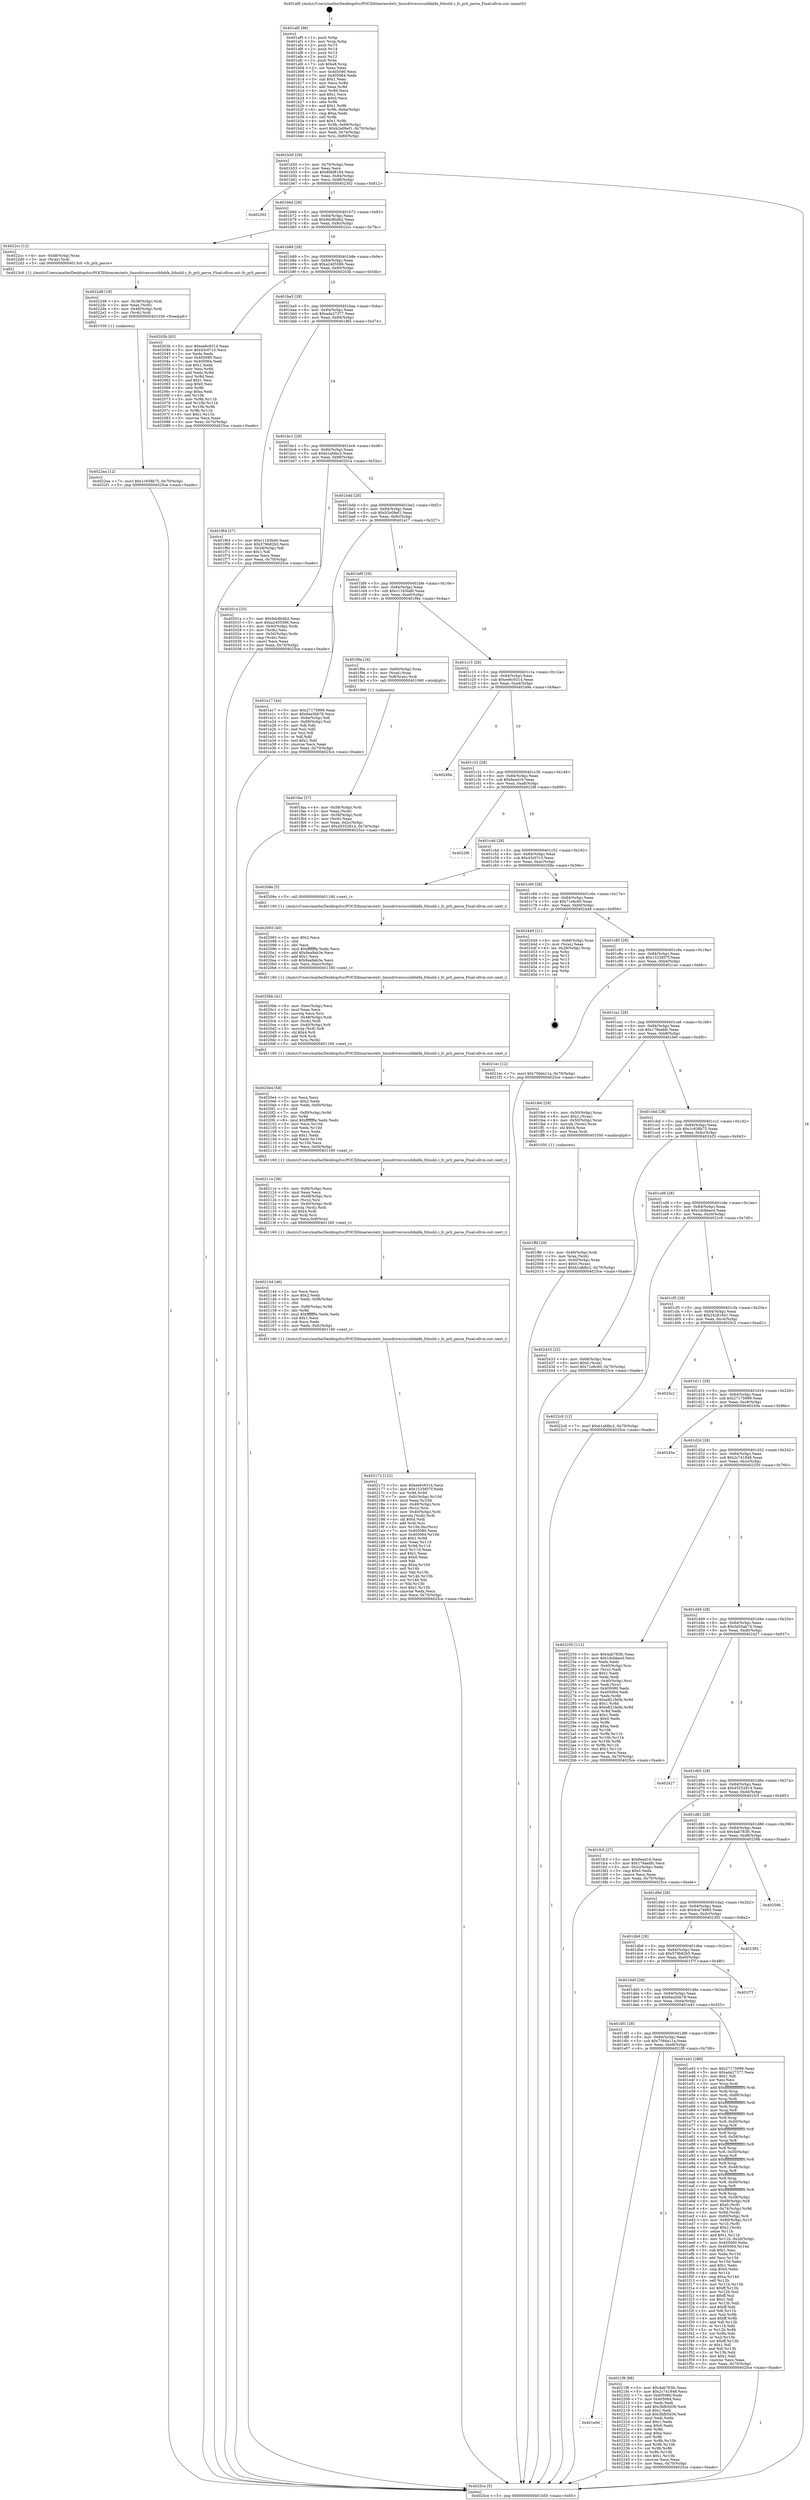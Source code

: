digraph "0x401af0" {
  label = "0x401af0 (/mnt/c/Users/mathe/Desktop/tcc/POCII/binaries/extr_linuxdriversscsibfabfa_fcbuild.c_fc_prli_parse_Final-ollvm.out::main(0))"
  labelloc = "t"
  node[shape=record]

  Entry [label="",width=0.3,height=0.3,shape=circle,fillcolor=black,style=filled]
  "0x401b50" [label="{
     0x401b50 [29]\l
     | [instrs]\l
     &nbsp;&nbsp;0x401b50 \<+3\>: mov -0x70(%rbp),%eax\l
     &nbsp;&nbsp;0x401b53 \<+2\>: mov %eax,%ecx\l
     &nbsp;&nbsp;0x401b55 \<+6\>: sub $0x80bf8184,%ecx\l
     &nbsp;&nbsp;0x401b5b \<+6\>: mov %eax,-0x84(%rbp)\l
     &nbsp;&nbsp;0x401b61 \<+6\>: mov %ecx,-0x88(%rbp)\l
     &nbsp;&nbsp;0x401b67 \<+6\>: je 0000000000402302 \<main+0x812\>\l
  }"]
  "0x402302" [label="{
     0x402302\l
  }", style=dashed]
  "0x401b6d" [label="{
     0x401b6d [28]\l
     | [instrs]\l
     &nbsp;&nbsp;0x401b6d \<+5\>: jmp 0000000000401b72 \<main+0x82\>\l
     &nbsp;&nbsp;0x401b72 \<+6\>: mov -0x84(%rbp),%eax\l
     &nbsp;&nbsp;0x401b78 \<+5\>: sub $0x9dc8bdb2,%eax\l
     &nbsp;&nbsp;0x401b7d \<+6\>: mov %eax,-0x8c(%rbp)\l
     &nbsp;&nbsp;0x401b83 \<+6\>: je 00000000004022cc \<main+0x7dc\>\l
  }"]
  Exit [label="",width=0.3,height=0.3,shape=circle,fillcolor=black,style=filled,peripheries=2]
  "0x4022cc" [label="{
     0x4022cc [12]\l
     | [instrs]\l
     &nbsp;&nbsp;0x4022cc \<+4\>: mov -0x48(%rbp),%rax\l
     &nbsp;&nbsp;0x4022d0 \<+3\>: mov (%rax),%rdi\l
     &nbsp;&nbsp;0x4022d3 \<+5\>: call 00000000004013c0 \<fc_prli_parse\>\l
     | [calls]\l
     &nbsp;&nbsp;0x4013c0 \{1\} (/mnt/c/Users/mathe/Desktop/tcc/POCII/binaries/extr_linuxdriversscsibfabfa_fcbuild.c_fc_prli_parse_Final-ollvm.out::fc_prli_parse)\l
  }"]
  "0x401b89" [label="{
     0x401b89 [28]\l
     | [instrs]\l
     &nbsp;&nbsp;0x401b89 \<+5\>: jmp 0000000000401b8e \<main+0x9e\>\l
     &nbsp;&nbsp;0x401b8e \<+6\>: mov -0x84(%rbp),%eax\l
     &nbsp;&nbsp;0x401b94 \<+5\>: sub $0xa2405586,%eax\l
     &nbsp;&nbsp;0x401b99 \<+6\>: mov %eax,-0x90(%rbp)\l
     &nbsp;&nbsp;0x401b9f \<+6\>: je 000000000040203b \<main+0x54b\>\l
  }"]
  "0x4022ea" [label="{
     0x4022ea [12]\l
     | [instrs]\l
     &nbsp;&nbsp;0x4022ea \<+7\>: movl $0x1c938b75,-0x70(%rbp)\l
     &nbsp;&nbsp;0x4022f1 \<+5\>: jmp 00000000004025ce \<main+0xade\>\l
  }"]
  "0x40203b" [label="{
     0x40203b [83]\l
     | [instrs]\l
     &nbsp;&nbsp;0x40203b \<+5\>: mov $0xee6c9314,%eax\l
     &nbsp;&nbsp;0x402040 \<+5\>: mov $0x43c07c3,%ecx\l
     &nbsp;&nbsp;0x402045 \<+2\>: xor %edx,%edx\l
     &nbsp;&nbsp;0x402047 \<+7\>: mov 0x405080,%esi\l
     &nbsp;&nbsp;0x40204e \<+7\>: mov 0x405064,%edi\l
     &nbsp;&nbsp;0x402055 \<+3\>: sub $0x1,%edx\l
     &nbsp;&nbsp;0x402058 \<+3\>: mov %esi,%r8d\l
     &nbsp;&nbsp;0x40205b \<+3\>: add %edx,%r8d\l
     &nbsp;&nbsp;0x40205e \<+4\>: imul %r8d,%esi\l
     &nbsp;&nbsp;0x402062 \<+3\>: and $0x1,%esi\l
     &nbsp;&nbsp;0x402065 \<+3\>: cmp $0x0,%esi\l
     &nbsp;&nbsp;0x402068 \<+4\>: sete %r9b\l
     &nbsp;&nbsp;0x40206c \<+3\>: cmp $0xa,%edi\l
     &nbsp;&nbsp;0x40206f \<+4\>: setl %r10b\l
     &nbsp;&nbsp;0x402073 \<+3\>: mov %r9b,%r11b\l
     &nbsp;&nbsp;0x402076 \<+3\>: and %r10b,%r11b\l
     &nbsp;&nbsp;0x402079 \<+3\>: xor %r10b,%r9b\l
     &nbsp;&nbsp;0x40207c \<+3\>: or %r9b,%r11b\l
     &nbsp;&nbsp;0x40207f \<+4\>: test $0x1,%r11b\l
     &nbsp;&nbsp;0x402083 \<+3\>: cmovne %ecx,%eax\l
     &nbsp;&nbsp;0x402086 \<+3\>: mov %eax,-0x70(%rbp)\l
     &nbsp;&nbsp;0x402089 \<+5\>: jmp 00000000004025ce \<main+0xade\>\l
  }"]
  "0x401ba5" [label="{
     0x401ba5 [28]\l
     | [instrs]\l
     &nbsp;&nbsp;0x401ba5 \<+5\>: jmp 0000000000401baa \<main+0xba\>\l
     &nbsp;&nbsp;0x401baa \<+6\>: mov -0x84(%rbp),%eax\l
     &nbsp;&nbsp;0x401bb0 \<+5\>: sub $0xada27377,%eax\l
     &nbsp;&nbsp;0x401bb5 \<+6\>: mov %eax,-0x94(%rbp)\l
     &nbsp;&nbsp;0x401bbb \<+6\>: je 0000000000401f64 \<main+0x474\>\l
  }"]
  "0x4022d8" [label="{
     0x4022d8 [18]\l
     | [instrs]\l
     &nbsp;&nbsp;0x4022d8 \<+4\>: mov -0x38(%rbp),%rdi\l
     &nbsp;&nbsp;0x4022dc \<+2\>: mov %eax,(%rdi)\l
     &nbsp;&nbsp;0x4022de \<+4\>: mov -0x48(%rbp),%rdi\l
     &nbsp;&nbsp;0x4022e2 \<+3\>: mov (%rdi),%rdi\l
     &nbsp;&nbsp;0x4022e5 \<+5\>: call 0000000000401030 \<free@plt\>\l
     | [calls]\l
     &nbsp;&nbsp;0x401030 \{1\} (unknown)\l
  }"]
  "0x401f64" [label="{
     0x401f64 [27]\l
     | [instrs]\l
     &nbsp;&nbsp;0x401f64 \<+5\>: mov $0xc1163bd0,%eax\l
     &nbsp;&nbsp;0x401f69 \<+5\>: mov $0x579b82b5,%ecx\l
     &nbsp;&nbsp;0x401f6e \<+3\>: mov -0x2d(%rbp),%dl\l
     &nbsp;&nbsp;0x401f71 \<+3\>: test $0x1,%dl\l
     &nbsp;&nbsp;0x401f74 \<+3\>: cmovne %ecx,%eax\l
     &nbsp;&nbsp;0x401f77 \<+3\>: mov %eax,-0x70(%rbp)\l
     &nbsp;&nbsp;0x401f7a \<+5\>: jmp 00000000004025ce \<main+0xade\>\l
  }"]
  "0x401bc1" [label="{
     0x401bc1 [28]\l
     | [instrs]\l
     &nbsp;&nbsp;0x401bc1 \<+5\>: jmp 0000000000401bc6 \<main+0xd6\>\l
     &nbsp;&nbsp;0x401bc6 \<+6\>: mov -0x84(%rbp),%eax\l
     &nbsp;&nbsp;0x401bcc \<+5\>: sub $0xb1afdbc2,%eax\l
     &nbsp;&nbsp;0x401bd1 \<+6\>: mov %eax,-0x98(%rbp)\l
     &nbsp;&nbsp;0x401bd7 \<+6\>: je 000000000040201a \<main+0x52a\>\l
  }"]
  "0x401e0d" [label="{
     0x401e0d\l
  }", style=dashed]
  "0x40201a" [label="{
     0x40201a [33]\l
     | [instrs]\l
     &nbsp;&nbsp;0x40201a \<+5\>: mov $0x9dc8bdb2,%eax\l
     &nbsp;&nbsp;0x40201f \<+5\>: mov $0xa2405586,%ecx\l
     &nbsp;&nbsp;0x402024 \<+4\>: mov -0x40(%rbp),%rdx\l
     &nbsp;&nbsp;0x402028 \<+2\>: mov (%rdx),%esi\l
     &nbsp;&nbsp;0x40202a \<+4\>: mov -0x50(%rbp),%rdx\l
     &nbsp;&nbsp;0x40202e \<+2\>: cmp (%rdx),%esi\l
     &nbsp;&nbsp;0x402030 \<+3\>: cmovl %ecx,%eax\l
     &nbsp;&nbsp;0x402033 \<+3\>: mov %eax,-0x70(%rbp)\l
     &nbsp;&nbsp;0x402036 \<+5\>: jmp 00000000004025ce \<main+0xade\>\l
  }"]
  "0x401bdd" [label="{
     0x401bdd [28]\l
     | [instrs]\l
     &nbsp;&nbsp;0x401bdd \<+5\>: jmp 0000000000401be2 \<main+0xf2\>\l
     &nbsp;&nbsp;0x401be2 \<+6\>: mov -0x84(%rbp),%eax\l
     &nbsp;&nbsp;0x401be8 \<+5\>: sub $0xb2e09ef1,%eax\l
     &nbsp;&nbsp;0x401bed \<+6\>: mov %eax,-0x9c(%rbp)\l
     &nbsp;&nbsp;0x401bf3 \<+6\>: je 0000000000401e17 \<main+0x327\>\l
  }"]
  "0x4021f8" [label="{
     0x4021f8 [88]\l
     | [instrs]\l
     &nbsp;&nbsp;0x4021f8 \<+5\>: mov $0x4ab783fc,%eax\l
     &nbsp;&nbsp;0x4021fd \<+5\>: mov $0x2c741848,%ecx\l
     &nbsp;&nbsp;0x402202 \<+7\>: mov 0x405080,%edx\l
     &nbsp;&nbsp;0x402209 \<+7\>: mov 0x405064,%esi\l
     &nbsp;&nbsp;0x402210 \<+2\>: mov %edx,%edi\l
     &nbsp;&nbsp;0x402212 \<+6\>: add $0x3bfb5d36,%edi\l
     &nbsp;&nbsp;0x402218 \<+3\>: sub $0x1,%edi\l
     &nbsp;&nbsp;0x40221b \<+6\>: sub $0x3bfb5d36,%edi\l
     &nbsp;&nbsp;0x402221 \<+3\>: imul %edi,%edx\l
     &nbsp;&nbsp;0x402224 \<+3\>: and $0x1,%edx\l
     &nbsp;&nbsp;0x402227 \<+3\>: cmp $0x0,%edx\l
     &nbsp;&nbsp;0x40222a \<+4\>: sete %r8b\l
     &nbsp;&nbsp;0x40222e \<+3\>: cmp $0xa,%esi\l
     &nbsp;&nbsp;0x402231 \<+4\>: setl %r9b\l
     &nbsp;&nbsp;0x402235 \<+3\>: mov %r8b,%r10b\l
     &nbsp;&nbsp;0x402238 \<+3\>: and %r9b,%r10b\l
     &nbsp;&nbsp;0x40223b \<+3\>: xor %r9b,%r8b\l
     &nbsp;&nbsp;0x40223e \<+3\>: or %r8b,%r10b\l
     &nbsp;&nbsp;0x402241 \<+4\>: test $0x1,%r10b\l
     &nbsp;&nbsp;0x402245 \<+3\>: cmovne %ecx,%eax\l
     &nbsp;&nbsp;0x402248 \<+3\>: mov %eax,-0x70(%rbp)\l
     &nbsp;&nbsp;0x40224b \<+5\>: jmp 00000000004025ce \<main+0xade\>\l
  }"]
  "0x401e17" [label="{
     0x401e17 [44]\l
     | [instrs]\l
     &nbsp;&nbsp;0x401e17 \<+5\>: mov $0x27175999,%eax\l
     &nbsp;&nbsp;0x401e1c \<+5\>: mov $0x6ea5bb78,%ecx\l
     &nbsp;&nbsp;0x401e21 \<+3\>: mov -0x6a(%rbp),%dl\l
     &nbsp;&nbsp;0x401e24 \<+4\>: mov -0x69(%rbp),%sil\l
     &nbsp;&nbsp;0x401e28 \<+3\>: mov %dl,%dil\l
     &nbsp;&nbsp;0x401e2b \<+3\>: and %sil,%dil\l
     &nbsp;&nbsp;0x401e2e \<+3\>: xor %sil,%dl\l
     &nbsp;&nbsp;0x401e31 \<+3\>: or %dl,%dil\l
     &nbsp;&nbsp;0x401e34 \<+4\>: test $0x1,%dil\l
     &nbsp;&nbsp;0x401e38 \<+3\>: cmovne %ecx,%eax\l
     &nbsp;&nbsp;0x401e3b \<+3\>: mov %eax,-0x70(%rbp)\l
     &nbsp;&nbsp;0x401e3e \<+5\>: jmp 00000000004025ce \<main+0xade\>\l
  }"]
  "0x401bf9" [label="{
     0x401bf9 [28]\l
     | [instrs]\l
     &nbsp;&nbsp;0x401bf9 \<+5\>: jmp 0000000000401bfe \<main+0x10e\>\l
     &nbsp;&nbsp;0x401bfe \<+6\>: mov -0x84(%rbp),%eax\l
     &nbsp;&nbsp;0x401c04 \<+5\>: sub $0xc1163bd0,%eax\l
     &nbsp;&nbsp;0x401c09 \<+6\>: mov %eax,-0xa0(%rbp)\l
     &nbsp;&nbsp;0x401c0f \<+6\>: je 0000000000401f9a \<main+0x4aa\>\l
  }"]
  "0x4025ce" [label="{
     0x4025ce [5]\l
     | [instrs]\l
     &nbsp;&nbsp;0x4025ce \<+5\>: jmp 0000000000401b50 \<main+0x60\>\l
  }"]
  "0x401af0" [label="{
     0x401af0 [96]\l
     | [instrs]\l
     &nbsp;&nbsp;0x401af0 \<+1\>: push %rbp\l
     &nbsp;&nbsp;0x401af1 \<+3\>: mov %rsp,%rbp\l
     &nbsp;&nbsp;0x401af4 \<+2\>: push %r15\l
     &nbsp;&nbsp;0x401af6 \<+2\>: push %r14\l
     &nbsp;&nbsp;0x401af8 \<+2\>: push %r13\l
     &nbsp;&nbsp;0x401afa \<+2\>: push %r12\l
     &nbsp;&nbsp;0x401afc \<+1\>: push %rbx\l
     &nbsp;&nbsp;0x401afd \<+7\>: sub $0xe8,%rsp\l
     &nbsp;&nbsp;0x401b04 \<+2\>: xor %eax,%eax\l
     &nbsp;&nbsp;0x401b06 \<+7\>: mov 0x405080,%ecx\l
     &nbsp;&nbsp;0x401b0d \<+7\>: mov 0x405064,%edx\l
     &nbsp;&nbsp;0x401b14 \<+3\>: sub $0x1,%eax\l
     &nbsp;&nbsp;0x401b17 \<+3\>: mov %ecx,%r8d\l
     &nbsp;&nbsp;0x401b1a \<+3\>: add %eax,%r8d\l
     &nbsp;&nbsp;0x401b1d \<+4\>: imul %r8d,%ecx\l
     &nbsp;&nbsp;0x401b21 \<+3\>: and $0x1,%ecx\l
     &nbsp;&nbsp;0x401b24 \<+3\>: cmp $0x0,%ecx\l
     &nbsp;&nbsp;0x401b27 \<+4\>: sete %r9b\l
     &nbsp;&nbsp;0x401b2b \<+4\>: and $0x1,%r9b\l
     &nbsp;&nbsp;0x401b2f \<+4\>: mov %r9b,-0x6a(%rbp)\l
     &nbsp;&nbsp;0x401b33 \<+3\>: cmp $0xa,%edx\l
     &nbsp;&nbsp;0x401b36 \<+4\>: setl %r9b\l
     &nbsp;&nbsp;0x401b3a \<+4\>: and $0x1,%r9b\l
     &nbsp;&nbsp;0x401b3e \<+4\>: mov %r9b,-0x69(%rbp)\l
     &nbsp;&nbsp;0x401b42 \<+7\>: movl $0xb2e09ef1,-0x70(%rbp)\l
     &nbsp;&nbsp;0x401b49 \<+3\>: mov %edi,-0x74(%rbp)\l
     &nbsp;&nbsp;0x401b4c \<+4\>: mov %rsi,-0x80(%rbp)\l
  }"]
  "0x402172" [label="{
     0x402172 [122]\l
     | [instrs]\l
     &nbsp;&nbsp;0x402172 \<+5\>: mov $0xee6c9314,%ecx\l
     &nbsp;&nbsp;0x402177 \<+5\>: mov $0x1525857f,%edx\l
     &nbsp;&nbsp;0x40217c \<+3\>: xor %r9d,%r9d\l
     &nbsp;&nbsp;0x40217f \<+7\>: mov -0xfc(%rbp),%r10d\l
     &nbsp;&nbsp;0x402186 \<+4\>: imul %eax,%r10d\l
     &nbsp;&nbsp;0x40218a \<+4\>: mov -0x48(%rbp),%rsi\l
     &nbsp;&nbsp;0x40218e \<+3\>: mov (%rsi),%rsi\l
     &nbsp;&nbsp;0x402191 \<+4\>: mov -0x40(%rbp),%rdi\l
     &nbsp;&nbsp;0x402195 \<+3\>: movslq (%rdi),%rdi\l
     &nbsp;&nbsp;0x402198 \<+4\>: shl $0x4,%rdi\l
     &nbsp;&nbsp;0x40219c \<+3\>: add %rdi,%rsi\l
     &nbsp;&nbsp;0x40219f \<+4\>: mov %r10d,0xc(%rsi)\l
     &nbsp;&nbsp;0x4021a3 \<+7\>: mov 0x405080,%eax\l
     &nbsp;&nbsp;0x4021aa \<+8\>: mov 0x405064,%r10d\l
     &nbsp;&nbsp;0x4021b2 \<+4\>: sub $0x1,%r9d\l
     &nbsp;&nbsp;0x4021b6 \<+3\>: mov %eax,%r11d\l
     &nbsp;&nbsp;0x4021b9 \<+3\>: add %r9d,%r11d\l
     &nbsp;&nbsp;0x4021bc \<+4\>: imul %r11d,%eax\l
     &nbsp;&nbsp;0x4021c0 \<+3\>: and $0x1,%eax\l
     &nbsp;&nbsp;0x4021c3 \<+3\>: cmp $0x0,%eax\l
     &nbsp;&nbsp;0x4021c6 \<+3\>: sete %bl\l
     &nbsp;&nbsp;0x4021c9 \<+4\>: cmp $0xa,%r10d\l
     &nbsp;&nbsp;0x4021cd \<+4\>: setl %r14b\l
     &nbsp;&nbsp;0x4021d1 \<+3\>: mov %bl,%r15b\l
     &nbsp;&nbsp;0x4021d4 \<+3\>: and %r14b,%r15b\l
     &nbsp;&nbsp;0x4021d7 \<+3\>: xor %r14b,%bl\l
     &nbsp;&nbsp;0x4021da \<+3\>: or %bl,%r15b\l
     &nbsp;&nbsp;0x4021dd \<+4\>: test $0x1,%r15b\l
     &nbsp;&nbsp;0x4021e1 \<+3\>: cmovne %edx,%ecx\l
     &nbsp;&nbsp;0x4021e4 \<+3\>: mov %ecx,-0x70(%rbp)\l
     &nbsp;&nbsp;0x4021e7 \<+5\>: jmp 00000000004025ce \<main+0xade\>\l
  }"]
  "0x401f9a" [label="{
     0x401f9a [16]\l
     | [instrs]\l
     &nbsp;&nbsp;0x401f9a \<+4\>: mov -0x60(%rbp),%rax\l
     &nbsp;&nbsp;0x401f9e \<+3\>: mov (%rax),%rax\l
     &nbsp;&nbsp;0x401fa1 \<+4\>: mov 0x8(%rax),%rdi\l
     &nbsp;&nbsp;0x401fa5 \<+5\>: call 0000000000401060 \<atoi@plt\>\l
     | [calls]\l
     &nbsp;&nbsp;0x401060 \{1\} (unknown)\l
  }"]
  "0x401c15" [label="{
     0x401c15 [28]\l
     | [instrs]\l
     &nbsp;&nbsp;0x401c15 \<+5\>: jmp 0000000000401c1a \<main+0x12a\>\l
     &nbsp;&nbsp;0x401c1a \<+6\>: mov -0x84(%rbp),%eax\l
     &nbsp;&nbsp;0x401c20 \<+5\>: sub $0xee6c9314,%eax\l
     &nbsp;&nbsp;0x401c25 \<+6\>: mov %eax,-0xa4(%rbp)\l
     &nbsp;&nbsp;0x401c2b \<+6\>: je 000000000040249a \<main+0x9aa\>\l
  }"]
  "0x402144" [label="{
     0x402144 [46]\l
     | [instrs]\l
     &nbsp;&nbsp;0x402144 \<+2\>: xor %ecx,%ecx\l
     &nbsp;&nbsp;0x402146 \<+5\>: mov $0x2,%edx\l
     &nbsp;&nbsp;0x40214b \<+6\>: mov %edx,-0xf8(%rbp)\l
     &nbsp;&nbsp;0x402151 \<+1\>: cltd\l
     &nbsp;&nbsp;0x402152 \<+7\>: mov -0xf8(%rbp),%r9d\l
     &nbsp;&nbsp;0x402159 \<+3\>: idiv %r9d\l
     &nbsp;&nbsp;0x40215c \<+6\>: imul $0xfffffffe,%edx,%edx\l
     &nbsp;&nbsp;0x402162 \<+3\>: sub $0x1,%ecx\l
     &nbsp;&nbsp;0x402165 \<+2\>: sub %ecx,%edx\l
     &nbsp;&nbsp;0x402167 \<+6\>: mov %edx,-0xfc(%rbp)\l
     &nbsp;&nbsp;0x40216d \<+5\>: call 0000000000401160 \<next_i\>\l
     | [calls]\l
     &nbsp;&nbsp;0x401160 \{1\} (/mnt/c/Users/mathe/Desktop/tcc/POCII/binaries/extr_linuxdriversscsibfabfa_fcbuild.c_fc_prli_parse_Final-ollvm.out::next_i)\l
  }"]
  "0x40249a" [label="{
     0x40249a\l
  }", style=dashed]
  "0x401c31" [label="{
     0x401c31 [28]\l
     | [instrs]\l
     &nbsp;&nbsp;0x401c31 \<+5\>: jmp 0000000000401c36 \<main+0x146\>\l
     &nbsp;&nbsp;0x401c36 \<+6\>: mov -0x84(%rbp),%eax\l
     &nbsp;&nbsp;0x401c3c \<+5\>: sub $0x6ead16,%eax\l
     &nbsp;&nbsp;0x401c41 \<+6\>: mov %eax,-0xa8(%rbp)\l
     &nbsp;&nbsp;0x401c47 \<+6\>: je 00000000004022f6 \<main+0x806\>\l
  }"]
  "0x40211e" [label="{
     0x40211e [38]\l
     | [instrs]\l
     &nbsp;&nbsp;0x40211e \<+6\>: mov -0xf4(%rbp),%ecx\l
     &nbsp;&nbsp;0x402124 \<+3\>: imul %eax,%ecx\l
     &nbsp;&nbsp;0x402127 \<+4\>: mov -0x48(%rbp),%rsi\l
     &nbsp;&nbsp;0x40212b \<+3\>: mov (%rsi),%rsi\l
     &nbsp;&nbsp;0x40212e \<+4\>: mov -0x40(%rbp),%rdi\l
     &nbsp;&nbsp;0x402132 \<+3\>: movslq (%rdi),%rdi\l
     &nbsp;&nbsp;0x402135 \<+4\>: shl $0x4,%rdi\l
     &nbsp;&nbsp;0x402139 \<+3\>: add %rdi,%rsi\l
     &nbsp;&nbsp;0x40213c \<+3\>: mov %ecx,0x8(%rsi)\l
     &nbsp;&nbsp;0x40213f \<+5\>: call 0000000000401160 \<next_i\>\l
     | [calls]\l
     &nbsp;&nbsp;0x401160 \{1\} (/mnt/c/Users/mathe/Desktop/tcc/POCII/binaries/extr_linuxdriversscsibfabfa_fcbuild.c_fc_prli_parse_Final-ollvm.out::next_i)\l
  }"]
  "0x4022f6" [label="{
     0x4022f6\l
  }", style=dashed]
  "0x401c4d" [label="{
     0x401c4d [28]\l
     | [instrs]\l
     &nbsp;&nbsp;0x401c4d \<+5\>: jmp 0000000000401c52 \<main+0x162\>\l
     &nbsp;&nbsp;0x401c52 \<+6\>: mov -0x84(%rbp),%eax\l
     &nbsp;&nbsp;0x401c58 \<+5\>: sub $0x43c07c3,%eax\l
     &nbsp;&nbsp;0x401c5d \<+6\>: mov %eax,-0xac(%rbp)\l
     &nbsp;&nbsp;0x401c63 \<+6\>: je 000000000040208e \<main+0x59e\>\l
  }"]
  "0x4020e4" [label="{
     0x4020e4 [58]\l
     | [instrs]\l
     &nbsp;&nbsp;0x4020e4 \<+2\>: xor %ecx,%ecx\l
     &nbsp;&nbsp;0x4020e6 \<+5\>: mov $0x2,%edx\l
     &nbsp;&nbsp;0x4020eb \<+6\>: mov %edx,-0xf0(%rbp)\l
     &nbsp;&nbsp;0x4020f1 \<+1\>: cltd\l
     &nbsp;&nbsp;0x4020f2 \<+7\>: mov -0xf0(%rbp),%r9d\l
     &nbsp;&nbsp;0x4020f9 \<+3\>: idiv %r9d\l
     &nbsp;&nbsp;0x4020fc \<+6\>: imul $0xfffffffe,%edx,%edx\l
     &nbsp;&nbsp;0x402102 \<+3\>: mov %ecx,%r10d\l
     &nbsp;&nbsp;0x402105 \<+3\>: sub %edx,%r10d\l
     &nbsp;&nbsp;0x402108 \<+2\>: mov %ecx,%edx\l
     &nbsp;&nbsp;0x40210a \<+3\>: sub $0x1,%edx\l
     &nbsp;&nbsp;0x40210d \<+3\>: add %edx,%r10d\l
     &nbsp;&nbsp;0x402110 \<+3\>: sub %r10d,%ecx\l
     &nbsp;&nbsp;0x402113 \<+6\>: mov %ecx,-0xf4(%rbp)\l
     &nbsp;&nbsp;0x402119 \<+5\>: call 0000000000401160 \<next_i\>\l
     | [calls]\l
     &nbsp;&nbsp;0x401160 \{1\} (/mnt/c/Users/mathe/Desktop/tcc/POCII/binaries/extr_linuxdriversscsibfabfa_fcbuild.c_fc_prli_parse_Final-ollvm.out::next_i)\l
  }"]
  "0x40208e" [label="{
     0x40208e [5]\l
     | [instrs]\l
     &nbsp;&nbsp;0x40208e \<+5\>: call 0000000000401160 \<next_i\>\l
     | [calls]\l
     &nbsp;&nbsp;0x401160 \{1\} (/mnt/c/Users/mathe/Desktop/tcc/POCII/binaries/extr_linuxdriversscsibfabfa_fcbuild.c_fc_prli_parse_Final-ollvm.out::next_i)\l
  }"]
  "0x401c69" [label="{
     0x401c69 [28]\l
     | [instrs]\l
     &nbsp;&nbsp;0x401c69 \<+5\>: jmp 0000000000401c6e \<main+0x17e\>\l
     &nbsp;&nbsp;0x401c6e \<+6\>: mov -0x84(%rbp),%eax\l
     &nbsp;&nbsp;0x401c74 \<+5\>: sub $0x71e6c60,%eax\l
     &nbsp;&nbsp;0x401c79 \<+6\>: mov %eax,-0xb0(%rbp)\l
     &nbsp;&nbsp;0x401c7f \<+6\>: je 0000000000402449 \<main+0x959\>\l
  }"]
  "0x4020bb" [label="{
     0x4020bb [41]\l
     | [instrs]\l
     &nbsp;&nbsp;0x4020bb \<+6\>: mov -0xec(%rbp),%ecx\l
     &nbsp;&nbsp;0x4020c1 \<+3\>: imul %eax,%ecx\l
     &nbsp;&nbsp;0x4020c4 \<+3\>: movslq %ecx,%rsi\l
     &nbsp;&nbsp;0x4020c7 \<+4\>: mov -0x48(%rbp),%rdi\l
     &nbsp;&nbsp;0x4020cb \<+3\>: mov (%rdi),%rdi\l
     &nbsp;&nbsp;0x4020ce \<+4\>: mov -0x40(%rbp),%r8\l
     &nbsp;&nbsp;0x4020d2 \<+3\>: movslq (%r8),%r8\l
     &nbsp;&nbsp;0x4020d5 \<+4\>: shl $0x4,%r8\l
     &nbsp;&nbsp;0x4020d9 \<+3\>: add %r8,%rdi\l
     &nbsp;&nbsp;0x4020dc \<+3\>: mov %rsi,(%rdi)\l
     &nbsp;&nbsp;0x4020df \<+5\>: call 0000000000401160 \<next_i\>\l
     | [calls]\l
     &nbsp;&nbsp;0x401160 \{1\} (/mnt/c/Users/mathe/Desktop/tcc/POCII/binaries/extr_linuxdriversscsibfabfa_fcbuild.c_fc_prli_parse_Final-ollvm.out::next_i)\l
  }"]
  "0x402449" [label="{
     0x402449 [21]\l
     | [instrs]\l
     &nbsp;&nbsp;0x402449 \<+4\>: mov -0x68(%rbp),%rax\l
     &nbsp;&nbsp;0x40244d \<+2\>: mov (%rax),%eax\l
     &nbsp;&nbsp;0x40244f \<+4\>: lea -0x28(%rbp),%rsp\l
     &nbsp;&nbsp;0x402453 \<+1\>: pop %rbx\l
     &nbsp;&nbsp;0x402454 \<+2\>: pop %r12\l
     &nbsp;&nbsp;0x402456 \<+2\>: pop %r13\l
     &nbsp;&nbsp;0x402458 \<+2\>: pop %r14\l
     &nbsp;&nbsp;0x40245a \<+2\>: pop %r15\l
     &nbsp;&nbsp;0x40245c \<+1\>: pop %rbp\l
     &nbsp;&nbsp;0x40245d \<+1\>: ret\l
  }"]
  "0x401c85" [label="{
     0x401c85 [28]\l
     | [instrs]\l
     &nbsp;&nbsp;0x401c85 \<+5\>: jmp 0000000000401c8a \<main+0x19a\>\l
     &nbsp;&nbsp;0x401c8a \<+6\>: mov -0x84(%rbp),%eax\l
     &nbsp;&nbsp;0x401c90 \<+5\>: sub $0x1525857f,%eax\l
     &nbsp;&nbsp;0x401c95 \<+6\>: mov %eax,-0xb4(%rbp)\l
     &nbsp;&nbsp;0x401c9b \<+6\>: je 00000000004021ec \<main+0x6fc\>\l
  }"]
  "0x402093" [label="{
     0x402093 [40]\l
     | [instrs]\l
     &nbsp;&nbsp;0x402093 \<+5\>: mov $0x2,%ecx\l
     &nbsp;&nbsp;0x402098 \<+1\>: cltd\l
     &nbsp;&nbsp;0x402099 \<+2\>: idiv %ecx\l
     &nbsp;&nbsp;0x40209b \<+6\>: imul $0xfffffffe,%edx,%ecx\l
     &nbsp;&nbsp;0x4020a1 \<+6\>: add $0x8ea9ab3e,%ecx\l
     &nbsp;&nbsp;0x4020a7 \<+3\>: add $0x1,%ecx\l
     &nbsp;&nbsp;0x4020aa \<+6\>: sub $0x8ea9ab3e,%ecx\l
     &nbsp;&nbsp;0x4020b0 \<+6\>: mov %ecx,-0xec(%rbp)\l
     &nbsp;&nbsp;0x4020b6 \<+5\>: call 0000000000401160 \<next_i\>\l
     | [calls]\l
     &nbsp;&nbsp;0x401160 \{1\} (/mnt/c/Users/mathe/Desktop/tcc/POCII/binaries/extr_linuxdriversscsibfabfa_fcbuild.c_fc_prli_parse_Final-ollvm.out::next_i)\l
  }"]
  "0x4021ec" [label="{
     0x4021ec [12]\l
     | [instrs]\l
     &nbsp;&nbsp;0x4021ec \<+7\>: movl $0x756da11a,-0x70(%rbp)\l
     &nbsp;&nbsp;0x4021f3 \<+5\>: jmp 00000000004025ce \<main+0xade\>\l
  }"]
  "0x401ca1" [label="{
     0x401ca1 [28]\l
     | [instrs]\l
     &nbsp;&nbsp;0x401ca1 \<+5\>: jmp 0000000000401ca6 \<main+0x1b6\>\l
     &nbsp;&nbsp;0x401ca6 \<+6\>: mov -0x84(%rbp),%eax\l
     &nbsp;&nbsp;0x401cac \<+5\>: sub $0x178aebfc,%eax\l
     &nbsp;&nbsp;0x401cb1 \<+6\>: mov %eax,-0xb8(%rbp)\l
     &nbsp;&nbsp;0x401cb7 \<+6\>: je 0000000000401fe0 \<main+0x4f0\>\l
  }"]
  "0x401ffd" [label="{
     0x401ffd [29]\l
     | [instrs]\l
     &nbsp;&nbsp;0x401ffd \<+4\>: mov -0x48(%rbp),%rdi\l
     &nbsp;&nbsp;0x402001 \<+3\>: mov %rax,(%rdi)\l
     &nbsp;&nbsp;0x402004 \<+4\>: mov -0x40(%rbp),%rax\l
     &nbsp;&nbsp;0x402008 \<+6\>: movl $0x0,(%rax)\l
     &nbsp;&nbsp;0x40200e \<+7\>: movl $0xb1afdbc2,-0x70(%rbp)\l
     &nbsp;&nbsp;0x402015 \<+5\>: jmp 00000000004025ce \<main+0xade\>\l
  }"]
  "0x401fe0" [label="{
     0x401fe0 [29]\l
     | [instrs]\l
     &nbsp;&nbsp;0x401fe0 \<+4\>: mov -0x50(%rbp),%rax\l
     &nbsp;&nbsp;0x401fe4 \<+6\>: movl $0x1,(%rax)\l
     &nbsp;&nbsp;0x401fea \<+4\>: mov -0x50(%rbp),%rax\l
     &nbsp;&nbsp;0x401fee \<+3\>: movslq (%rax),%rax\l
     &nbsp;&nbsp;0x401ff1 \<+4\>: shl $0x4,%rax\l
     &nbsp;&nbsp;0x401ff5 \<+3\>: mov %rax,%rdi\l
     &nbsp;&nbsp;0x401ff8 \<+5\>: call 0000000000401050 \<malloc@plt\>\l
     | [calls]\l
     &nbsp;&nbsp;0x401050 \{1\} (unknown)\l
  }"]
  "0x401cbd" [label="{
     0x401cbd [28]\l
     | [instrs]\l
     &nbsp;&nbsp;0x401cbd \<+5\>: jmp 0000000000401cc2 \<main+0x1d2\>\l
     &nbsp;&nbsp;0x401cc2 \<+6\>: mov -0x84(%rbp),%eax\l
     &nbsp;&nbsp;0x401cc8 \<+5\>: sub $0x1c938b75,%eax\l
     &nbsp;&nbsp;0x401ccd \<+6\>: mov %eax,-0xbc(%rbp)\l
     &nbsp;&nbsp;0x401cd3 \<+6\>: je 0000000000402433 \<main+0x943\>\l
  }"]
  "0x401faa" [label="{
     0x401faa [27]\l
     | [instrs]\l
     &nbsp;&nbsp;0x401faa \<+4\>: mov -0x58(%rbp),%rdi\l
     &nbsp;&nbsp;0x401fae \<+2\>: mov %eax,(%rdi)\l
     &nbsp;&nbsp;0x401fb0 \<+4\>: mov -0x58(%rbp),%rdi\l
     &nbsp;&nbsp;0x401fb4 \<+2\>: mov (%rdi),%eax\l
     &nbsp;&nbsp;0x401fb6 \<+3\>: mov %eax,-0x2c(%rbp)\l
     &nbsp;&nbsp;0x401fb9 \<+7\>: movl $0x45552814,-0x70(%rbp)\l
     &nbsp;&nbsp;0x401fc0 \<+5\>: jmp 00000000004025ce \<main+0xade\>\l
  }"]
  "0x402433" [label="{
     0x402433 [22]\l
     | [instrs]\l
     &nbsp;&nbsp;0x402433 \<+4\>: mov -0x68(%rbp),%rax\l
     &nbsp;&nbsp;0x402437 \<+6\>: movl $0x0,(%rax)\l
     &nbsp;&nbsp;0x40243d \<+7\>: movl $0x71e6c60,-0x70(%rbp)\l
     &nbsp;&nbsp;0x402444 \<+5\>: jmp 00000000004025ce \<main+0xade\>\l
  }"]
  "0x401cd9" [label="{
     0x401cd9 [28]\l
     | [instrs]\l
     &nbsp;&nbsp;0x401cd9 \<+5\>: jmp 0000000000401cde \<main+0x1ee\>\l
     &nbsp;&nbsp;0x401cde \<+6\>: mov -0x84(%rbp),%eax\l
     &nbsp;&nbsp;0x401ce4 \<+5\>: sub $0x1dcbbacd,%eax\l
     &nbsp;&nbsp;0x401ce9 \<+6\>: mov %eax,-0xc0(%rbp)\l
     &nbsp;&nbsp;0x401cef \<+6\>: je 00000000004022c0 \<main+0x7d0\>\l
  }"]
  "0x401df1" [label="{
     0x401df1 [28]\l
     | [instrs]\l
     &nbsp;&nbsp;0x401df1 \<+5\>: jmp 0000000000401df6 \<main+0x306\>\l
     &nbsp;&nbsp;0x401df6 \<+6\>: mov -0x84(%rbp),%eax\l
     &nbsp;&nbsp;0x401dfc \<+5\>: sub $0x756da11a,%eax\l
     &nbsp;&nbsp;0x401e01 \<+6\>: mov %eax,-0xe8(%rbp)\l
     &nbsp;&nbsp;0x401e07 \<+6\>: je 00000000004021f8 \<main+0x708\>\l
  }"]
  "0x4022c0" [label="{
     0x4022c0 [12]\l
     | [instrs]\l
     &nbsp;&nbsp;0x4022c0 \<+7\>: movl $0xb1afdbc2,-0x70(%rbp)\l
     &nbsp;&nbsp;0x4022c7 \<+5\>: jmp 00000000004025ce \<main+0xade\>\l
  }"]
  "0x401cf5" [label="{
     0x401cf5 [28]\l
     | [instrs]\l
     &nbsp;&nbsp;0x401cf5 \<+5\>: jmp 0000000000401cfa \<main+0x20a\>\l
     &nbsp;&nbsp;0x401cfa \<+6\>: mov -0x84(%rbp),%eax\l
     &nbsp;&nbsp;0x401d00 \<+5\>: sub $0x24281841,%eax\l
     &nbsp;&nbsp;0x401d05 \<+6\>: mov %eax,-0xc4(%rbp)\l
     &nbsp;&nbsp;0x401d0b \<+6\>: je 00000000004025c2 \<main+0xad2\>\l
  }"]
  "0x401e43" [label="{
     0x401e43 [289]\l
     | [instrs]\l
     &nbsp;&nbsp;0x401e43 \<+5\>: mov $0x27175999,%eax\l
     &nbsp;&nbsp;0x401e48 \<+5\>: mov $0xada27377,%ecx\l
     &nbsp;&nbsp;0x401e4d \<+2\>: mov $0x1,%dl\l
     &nbsp;&nbsp;0x401e4f \<+2\>: xor %esi,%esi\l
     &nbsp;&nbsp;0x401e51 \<+3\>: mov %rsp,%rdi\l
     &nbsp;&nbsp;0x401e54 \<+4\>: add $0xfffffffffffffff0,%rdi\l
     &nbsp;&nbsp;0x401e58 \<+3\>: mov %rdi,%rsp\l
     &nbsp;&nbsp;0x401e5b \<+4\>: mov %rdi,-0x68(%rbp)\l
     &nbsp;&nbsp;0x401e5f \<+3\>: mov %rsp,%rdi\l
     &nbsp;&nbsp;0x401e62 \<+4\>: add $0xfffffffffffffff0,%rdi\l
     &nbsp;&nbsp;0x401e66 \<+3\>: mov %rdi,%rsp\l
     &nbsp;&nbsp;0x401e69 \<+3\>: mov %rsp,%r8\l
     &nbsp;&nbsp;0x401e6c \<+4\>: add $0xfffffffffffffff0,%r8\l
     &nbsp;&nbsp;0x401e70 \<+3\>: mov %r8,%rsp\l
     &nbsp;&nbsp;0x401e73 \<+4\>: mov %r8,-0x60(%rbp)\l
     &nbsp;&nbsp;0x401e77 \<+3\>: mov %rsp,%r8\l
     &nbsp;&nbsp;0x401e7a \<+4\>: add $0xfffffffffffffff0,%r8\l
     &nbsp;&nbsp;0x401e7e \<+3\>: mov %r8,%rsp\l
     &nbsp;&nbsp;0x401e81 \<+4\>: mov %r8,-0x58(%rbp)\l
     &nbsp;&nbsp;0x401e85 \<+3\>: mov %rsp,%r8\l
     &nbsp;&nbsp;0x401e88 \<+4\>: add $0xfffffffffffffff0,%r8\l
     &nbsp;&nbsp;0x401e8c \<+3\>: mov %r8,%rsp\l
     &nbsp;&nbsp;0x401e8f \<+4\>: mov %r8,-0x50(%rbp)\l
     &nbsp;&nbsp;0x401e93 \<+3\>: mov %rsp,%r8\l
     &nbsp;&nbsp;0x401e96 \<+4\>: add $0xfffffffffffffff0,%r8\l
     &nbsp;&nbsp;0x401e9a \<+3\>: mov %r8,%rsp\l
     &nbsp;&nbsp;0x401e9d \<+4\>: mov %r8,-0x48(%rbp)\l
     &nbsp;&nbsp;0x401ea1 \<+3\>: mov %rsp,%r8\l
     &nbsp;&nbsp;0x401ea4 \<+4\>: add $0xfffffffffffffff0,%r8\l
     &nbsp;&nbsp;0x401ea8 \<+3\>: mov %r8,%rsp\l
     &nbsp;&nbsp;0x401eab \<+4\>: mov %r8,-0x40(%rbp)\l
     &nbsp;&nbsp;0x401eaf \<+3\>: mov %rsp,%r8\l
     &nbsp;&nbsp;0x401eb2 \<+4\>: add $0xfffffffffffffff0,%r8\l
     &nbsp;&nbsp;0x401eb6 \<+3\>: mov %r8,%rsp\l
     &nbsp;&nbsp;0x401eb9 \<+4\>: mov %r8,-0x38(%rbp)\l
     &nbsp;&nbsp;0x401ebd \<+4\>: mov -0x68(%rbp),%r8\l
     &nbsp;&nbsp;0x401ec1 \<+7\>: movl $0x0,(%r8)\l
     &nbsp;&nbsp;0x401ec8 \<+4\>: mov -0x74(%rbp),%r9d\l
     &nbsp;&nbsp;0x401ecc \<+3\>: mov %r9d,(%rdi)\l
     &nbsp;&nbsp;0x401ecf \<+4\>: mov -0x60(%rbp),%r8\l
     &nbsp;&nbsp;0x401ed3 \<+4\>: mov -0x80(%rbp),%r10\l
     &nbsp;&nbsp;0x401ed7 \<+3\>: mov %r10,(%r8)\l
     &nbsp;&nbsp;0x401eda \<+3\>: cmpl $0x2,(%rdi)\l
     &nbsp;&nbsp;0x401edd \<+4\>: setne %r11b\l
     &nbsp;&nbsp;0x401ee1 \<+4\>: and $0x1,%r11b\l
     &nbsp;&nbsp;0x401ee5 \<+4\>: mov %r11b,-0x2d(%rbp)\l
     &nbsp;&nbsp;0x401ee9 \<+7\>: mov 0x405080,%ebx\l
     &nbsp;&nbsp;0x401ef0 \<+8\>: mov 0x405064,%r14d\l
     &nbsp;&nbsp;0x401ef8 \<+3\>: sub $0x1,%esi\l
     &nbsp;&nbsp;0x401efb \<+3\>: mov %ebx,%r15d\l
     &nbsp;&nbsp;0x401efe \<+3\>: add %esi,%r15d\l
     &nbsp;&nbsp;0x401f01 \<+4\>: imul %r15d,%ebx\l
     &nbsp;&nbsp;0x401f05 \<+3\>: and $0x1,%ebx\l
     &nbsp;&nbsp;0x401f08 \<+3\>: cmp $0x0,%ebx\l
     &nbsp;&nbsp;0x401f0b \<+4\>: sete %r11b\l
     &nbsp;&nbsp;0x401f0f \<+4\>: cmp $0xa,%r14d\l
     &nbsp;&nbsp;0x401f13 \<+4\>: setl %r12b\l
     &nbsp;&nbsp;0x401f17 \<+3\>: mov %r11b,%r13b\l
     &nbsp;&nbsp;0x401f1a \<+4\>: xor $0xff,%r13b\l
     &nbsp;&nbsp;0x401f1e \<+3\>: mov %r12b,%sil\l
     &nbsp;&nbsp;0x401f21 \<+4\>: xor $0xff,%sil\l
     &nbsp;&nbsp;0x401f25 \<+3\>: xor $0x1,%dl\l
     &nbsp;&nbsp;0x401f28 \<+3\>: mov %r13b,%dil\l
     &nbsp;&nbsp;0x401f2b \<+4\>: and $0xff,%dil\l
     &nbsp;&nbsp;0x401f2f \<+3\>: and %dl,%r11b\l
     &nbsp;&nbsp;0x401f32 \<+3\>: mov %sil,%r8b\l
     &nbsp;&nbsp;0x401f35 \<+4\>: and $0xff,%r8b\l
     &nbsp;&nbsp;0x401f39 \<+3\>: and %dl,%r12b\l
     &nbsp;&nbsp;0x401f3c \<+3\>: or %r11b,%dil\l
     &nbsp;&nbsp;0x401f3f \<+3\>: or %r12b,%r8b\l
     &nbsp;&nbsp;0x401f42 \<+3\>: xor %r8b,%dil\l
     &nbsp;&nbsp;0x401f45 \<+3\>: or %sil,%r13b\l
     &nbsp;&nbsp;0x401f48 \<+4\>: xor $0xff,%r13b\l
     &nbsp;&nbsp;0x401f4c \<+3\>: or $0x1,%dl\l
     &nbsp;&nbsp;0x401f4f \<+3\>: and %dl,%r13b\l
     &nbsp;&nbsp;0x401f52 \<+3\>: or %r13b,%dil\l
     &nbsp;&nbsp;0x401f55 \<+4\>: test $0x1,%dil\l
     &nbsp;&nbsp;0x401f59 \<+3\>: cmovne %ecx,%eax\l
     &nbsp;&nbsp;0x401f5c \<+3\>: mov %eax,-0x70(%rbp)\l
     &nbsp;&nbsp;0x401f5f \<+5\>: jmp 00000000004025ce \<main+0xade\>\l
  }"]
  "0x4025c2" [label="{
     0x4025c2\l
  }", style=dashed]
  "0x401d11" [label="{
     0x401d11 [28]\l
     | [instrs]\l
     &nbsp;&nbsp;0x401d11 \<+5\>: jmp 0000000000401d16 \<main+0x226\>\l
     &nbsp;&nbsp;0x401d16 \<+6\>: mov -0x84(%rbp),%eax\l
     &nbsp;&nbsp;0x401d1c \<+5\>: sub $0x27175999,%eax\l
     &nbsp;&nbsp;0x401d21 \<+6\>: mov %eax,-0xc8(%rbp)\l
     &nbsp;&nbsp;0x401d27 \<+6\>: je 000000000040245e \<main+0x96e\>\l
  }"]
  "0x401dd5" [label="{
     0x401dd5 [28]\l
     | [instrs]\l
     &nbsp;&nbsp;0x401dd5 \<+5\>: jmp 0000000000401dda \<main+0x2ea\>\l
     &nbsp;&nbsp;0x401dda \<+6\>: mov -0x84(%rbp),%eax\l
     &nbsp;&nbsp;0x401de0 \<+5\>: sub $0x6ea5bb78,%eax\l
     &nbsp;&nbsp;0x401de5 \<+6\>: mov %eax,-0xe4(%rbp)\l
     &nbsp;&nbsp;0x401deb \<+6\>: je 0000000000401e43 \<main+0x353\>\l
  }"]
  "0x40245e" [label="{
     0x40245e\l
  }", style=dashed]
  "0x401d2d" [label="{
     0x401d2d [28]\l
     | [instrs]\l
     &nbsp;&nbsp;0x401d2d \<+5\>: jmp 0000000000401d32 \<main+0x242\>\l
     &nbsp;&nbsp;0x401d32 \<+6\>: mov -0x84(%rbp),%eax\l
     &nbsp;&nbsp;0x401d38 \<+5\>: sub $0x2c741848,%eax\l
     &nbsp;&nbsp;0x401d3d \<+6\>: mov %eax,-0xcc(%rbp)\l
     &nbsp;&nbsp;0x401d43 \<+6\>: je 0000000000402250 \<main+0x760\>\l
  }"]
  "0x401f7f" [label="{
     0x401f7f\l
  }", style=dashed]
  "0x402250" [label="{
     0x402250 [112]\l
     | [instrs]\l
     &nbsp;&nbsp;0x402250 \<+5\>: mov $0x4ab783fc,%eax\l
     &nbsp;&nbsp;0x402255 \<+5\>: mov $0x1dcbbacd,%ecx\l
     &nbsp;&nbsp;0x40225a \<+2\>: xor %edx,%edx\l
     &nbsp;&nbsp;0x40225c \<+4\>: mov -0x40(%rbp),%rsi\l
     &nbsp;&nbsp;0x402260 \<+2\>: mov (%rsi),%edi\l
     &nbsp;&nbsp;0x402262 \<+3\>: sub $0x1,%edx\l
     &nbsp;&nbsp;0x402265 \<+2\>: sub %edx,%edi\l
     &nbsp;&nbsp;0x402267 \<+4\>: mov -0x40(%rbp),%rsi\l
     &nbsp;&nbsp;0x40226b \<+2\>: mov %edi,(%rsi)\l
     &nbsp;&nbsp;0x40226d \<+7\>: mov 0x405080,%edx\l
     &nbsp;&nbsp;0x402274 \<+7\>: mov 0x405064,%edi\l
     &nbsp;&nbsp;0x40227b \<+3\>: mov %edx,%r8d\l
     &nbsp;&nbsp;0x40227e \<+7\>: add $0xe821fe0b,%r8d\l
     &nbsp;&nbsp;0x402285 \<+4\>: sub $0x1,%r8d\l
     &nbsp;&nbsp;0x402289 \<+7\>: sub $0xe821fe0b,%r8d\l
     &nbsp;&nbsp;0x402290 \<+4\>: imul %r8d,%edx\l
     &nbsp;&nbsp;0x402294 \<+3\>: and $0x1,%edx\l
     &nbsp;&nbsp;0x402297 \<+3\>: cmp $0x0,%edx\l
     &nbsp;&nbsp;0x40229a \<+4\>: sete %r9b\l
     &nbsp;&nbsp;0x40229e \<+3\>: cmp $0xa,%edi\l
     &nbsp;&nbsp;0x4022a1 \<+4\>: setl %r10b\l
     &nbsp;&nbsp;0x4022a5 \<+3\>: mov %r9b,%r11b\l
     &nbsp;&nbsp;0x4022a8 \<+3\>: and %r10b,%r11b\l
     &nbsp;&nbsp;0x4022ab \<+3\>: xor %r10b,%r9b\l
     &nbsp;&nbsp;0x4022ae \<+3\>: or %r9b,%r11b\l
     &nbsp;&nbsp;0x4022b1 \<+4\>: test $0x1,%r11b\l
     &nbsp;&nbsp;0x4022b5 \<+3\>: cmovne %ecx,%eax\l
     &nbsp;&nbsp;0x4022b8 \<+3\>: mov %eax,-0x70(%rbp)\l
     &nbsp;&nbsp;0x4022bb \<+5\>: jmp 00000000004025ce \<main+0xade\>\l
  }"]
  "0x401d49" [label="{
     0x401d49 [28]\l
     | [instrs]\l
     &nbsp;&nbsp;0x401d49 \<+5\>: jmp 0000000000401d4e \<main+0x25e\>\l
     &nbsp;&nbsp;0x401d4e \<+6\>: mov -0x84(%rbp),%eax\l
     &nbsp;&nbsp;0x401d54 \<+5\>: sub $0x3d35ab74,%eax\l
     &nbsp;&nbsp;0x401d59 \<+6\>: mov %eax,-0xd0(%rbp)\l
     &nbsp;&nbsp;0x401d5f \<+6\>: je 0000000000402427 \<main+0x937\>\l
  }"]
  "0x401db9" [label="{
     0x401db9 [28]\l
     | [instrs]\l
     &nbsp;&nbsp;0x401db9 \<+5\>: jmp 0000000000401dbe \<main+0x2ce\>\l
     &nbsp;&nbsp;0x401dbe \<+6\>: mov -0x84(%rbp),%eax\l
     &nbsp;&nbsp;0x401dc4 \<+5\>: sub $0x579b82b5,%eax\l
     &nbsp;&nbsp;0x401dc9 \<+6\>: mov %eax,-0xe0(%rbp)\l
     &nbsp;&nbsp;0x401dcf \<+6\>: je 0000000000401f7f \<main+0x48f\>\l
  }"]
  "0x402427" [label="{
     0x402427\l
  }", style=dashed]
  "0x401d65" [label="{
     0x401d65 [28]\l
     | [instrs]\l
     &nbsp;&nbsp;0x401d65 \<+5\>: jmp 0000000000401d6a \<main+0x27a\>\l
     &nbsp;&nbsp;0x401d6a \<+6\>: mov -0x84(%rbp),%eax\l
     &nbsp;&nbsp;0x401d70 \<+5\>: sub $0x45552814,%eax\l
     &nbsp;&nbsp;0x401d75 \<+6\>: mov %eax,-0xd4(%rbp)\l
     &nbsp;&nbsp;0x401d7b \<+6\>: je 0000000000401fc5 \<main+0x4d5\>\l
  }"]
  "0x402392" [label="{
     0x402392\l
  }", style=dashed]
  "0x401fc5" [label="{
     0x401fc5 [27]\l
     | [instrs]\l
     &nbsp;&nbsp;0x401fc5 \<+5\>: mov $0x6ead16,%eax\l
     &nbsp;&nbsp;0x401fca \<+5\>: mov $0x178aebfc,%ecx\l
     &nbsp;&nbsp;0x401fcf \<+3\>: mov -0x2c(%rbp),%edx\l
     &nbsp;&nbsp;0x401fd2 \<+3\>: cmp $0x0,%edx\l
     &nbsp;&nbsp;0x401fd5 \<+3\>: cmove %ecx,%eax\l
     &nbsp;&nbsp;0x401fd8 \<+3\>: mov %eax,-0x70(%rbp)\l
     &nbsp;&nbsp;0x401fdb \<+5\>: jmp 00000000004025ce \<main+0xade\>\l
  }"]
  "0x401d81" [label="{
     0x401d81 [28]\l
     | [instrs]\l
     &nbsp;&nbsp;0x401d81 \<+5\>: jmp 0000000000401d86 \<main+0x296\>\l
     &nbsp;&nbsp;0x401d86 \<+6\>: mov -0x84(%rbp),%eax\l
     &nbsp;&nbsp;0x401d8c \<+5\>: sub $0x4ab783fc,%eax\l
     &nbsp;&nbsp;0x401d91 \<+6\>: mov %eax,-0xd8(%rbp)\l
     &nbsp;&nbsp;0x401d97 \<+6\>: je 000000000040259b \<main+0xaab\>\l
  }"]
  "0x401d9d" [label="{
     0x401d9d [28]\l
     | [instrs]\l
     &nbsp;&nbsp;0x401d9d \<+5\>: jmp 0000000000401da2 \<main+0x2b2\>\l
     &nbsp;&nbsp;0x401da2 \<+6\>: mov -0x84(%rbp),%eax\l
     &nbsp;&nbsp;0x401da8 \<+5\>: sub $0x4ca746b5,%eax\l
     &nbsp;&nbsp;0x401dad \<+6\>: mov %eax,-0xdc(%rbp)\l
     &nbsp;&nbsp;0x401db3 \<+6\>: je 0000000000402392 \<main+0x8a2\>\l
  }"]
  "0x40259b" [label="{
     0x40259b\l
  }", style=dashed]
  Entry -> "0x401af0" [label=" 1"]
  "0x401b50" -> "0x402302" [label=" 0"]
  "0x401b50" -> "0x401b6d" [label=" 17"]
  "0x402449" -> Exit [label=" 1"]
  "0x401b6d" -> "0x4022cc" [label=" 1"]
  "0x401b6d" -> "0x401b89" [label=" 16"]
  "0x402433" -> "0x4025ce" [label=" 1"]
  "0x401b89" -> "0x40203b" [label=" 1"]
  "0x401b89" -> "0x401ba5" [label=" 15"]
  "0x4022ea" -> "0x4025ce" [label=" 1"]
  "0x401ba5" -> "0x401f64" [label=" 1"]
  "0x401ba5" -> "0x401bc1" [label=" 14"]
  "0x4022d8" -> "0x4022ea" [label=" 1"]
  "0x401bc1" -> "0x40201a" [label=" 2"]
  "0x401bc1" -> "0x401bdd" [label=" 12"]
  "0x4022cc" -> "0x4022d8" [label=" 1"]
  "0x401bdd" -> "0x401e17" [label=" 1"]
  "0x401bdd" -> "0x401bf9" [label=" 11"]
  "0x401e17" -> "0x4025ce" [label=" 1"]
  "0x401af0" -> "0x401b50" [label=" 1"]
  "0x4025ce" -> "0x401b50" [label=" 16"]
  "0x4022c0" -> "0x4025ce" [label=" 1"]
  "0x401bf9" -> "0x401f9a" [label=" 1"]
  "0x401bf9" -> "0x401c15" [label=" 10"]
  "0x4021f8" -> "0x4025ce" [label=" 1"]
  "0x401c15" -> "0x40249a" [label=" 0"]
  "0x401c15" -> "0x401c31" [label=" 10"]
  "0x401df1" -> "0x401e0d" [label=" 0"]
  "0x401c31" -> "0x4022f6" [label=" 0"]
  "0x401c31" -> "0x401c4d" [label=" 10"]
  "0x401df1" -> "0x4021f8" [label=" 1"]
  "0x401c4d" -> "0x40208e" [label=" 1"]
  "0x401c4d" -> "0x401c69" [label=" 9"]
  "0x402250" -> "0x4025ce" [label=" 1"]
  "0x401c69" -> "0x402449" [label=" 1"]
  "0x401c69" -> "0x401c85" [label=" 8"]
  "0x4021ec" -> "0x4025ce" [label=" 1"]
  "0x401c85" -> "0x4021ec" [label=" 1"]
  "0x401c85" -> "0x401ca1" [label=" 7"]
  "0x402172" -> "0x4025ce" [label=" 1"]
  "0x401ca1" -> "0x401fe0" [label=" 1"]
  "0x401ca1" -> "0x401cbd" [label=" 6"]
  "0x402144" -> "0x402172" [label=" 1"]
  "0x401cbd" -> "0x402433" [label=" 1"]
  "0x401cbd" -> "0x401cd9" [label=" 5"]
  "0x40211e" -> "0x402144" [label=" 1"]
  "0x401cd9" -> "0x4022c0" [label=" 1"]
  "0x401cd9" -> "0x401cf5" [label=" 4"]
  "0x4020bb" -> "0x4020e4" [label=" 1"]
  "0x401cf5" -> "0x4025c2" [label=" 0"]
  "0x401cf5" -> "0x401d11" [label=" 4"]
  "0x402093" -> "0x4020bb" [label=" 1"]
  "0x401d11" -> "0x40245e" [label=" 0"]
  "0x401d11" -> "0x401d2d" [label=" 4"]
  "0x40203b" -> "0x4025ce" [label=" 1"]
  "0x401d2d" -> "0x402250" [label=" 1"]
  "0x401d2d" -> "0x401d49" [label=" 3"]
  "0x40201a" -> "0x4025ce" [label=" 2"]
  "0x401d49" -> "0x402427" [label=" 0"]
  "0x401d49" -> "0x401d65" [label=" 3"]
  "0x401fe0" -> "0x401ffd" [label=" 1"]
  "0x401d65" -> "0x401fc5" [label=" 1"]
  "0x401d65" -> "0x401d81" [label=" 2"]
  "0x401fc5" -> "0x4025ce" [label=" 1"]
  "0x401d81" -> "0x40259b" [label=" 0"]
  "0x401d81" -> "0x401d9d" [label=" 2"]
  "0x401faa" -> "0x4025ce" [label=" 1"]
  "0x401d9d" -> "0x402392" [label=" 0"]
  "0x401d9d" -> "0x401db9" [label=" 2"]
  "0x401ffd" -> "0x4025ce" [label=" 1"]
  "0x401db9" -> "0x401f7f" [label=" 0"]
  "0x401db9" -> "0x401dd5" [label=" 2"]
  "0x40208e" -> "0x402093" [label=" 1"]
  "0x401dd5" -> "0x401e43" [label=" 1"]
  "0x401dd5" -> "0x401df1" [label=" 1"]
  "0x4020e4" -> "0x40211e" [label=" 1"]
  "0x401e43" -> "0x4025ce" [label=" 1"]
  "0x401f64" -> "0x4025ce" [label=" 1"]
  "0x401f9a" -> "0x401faa" [label=" 1"]
}
